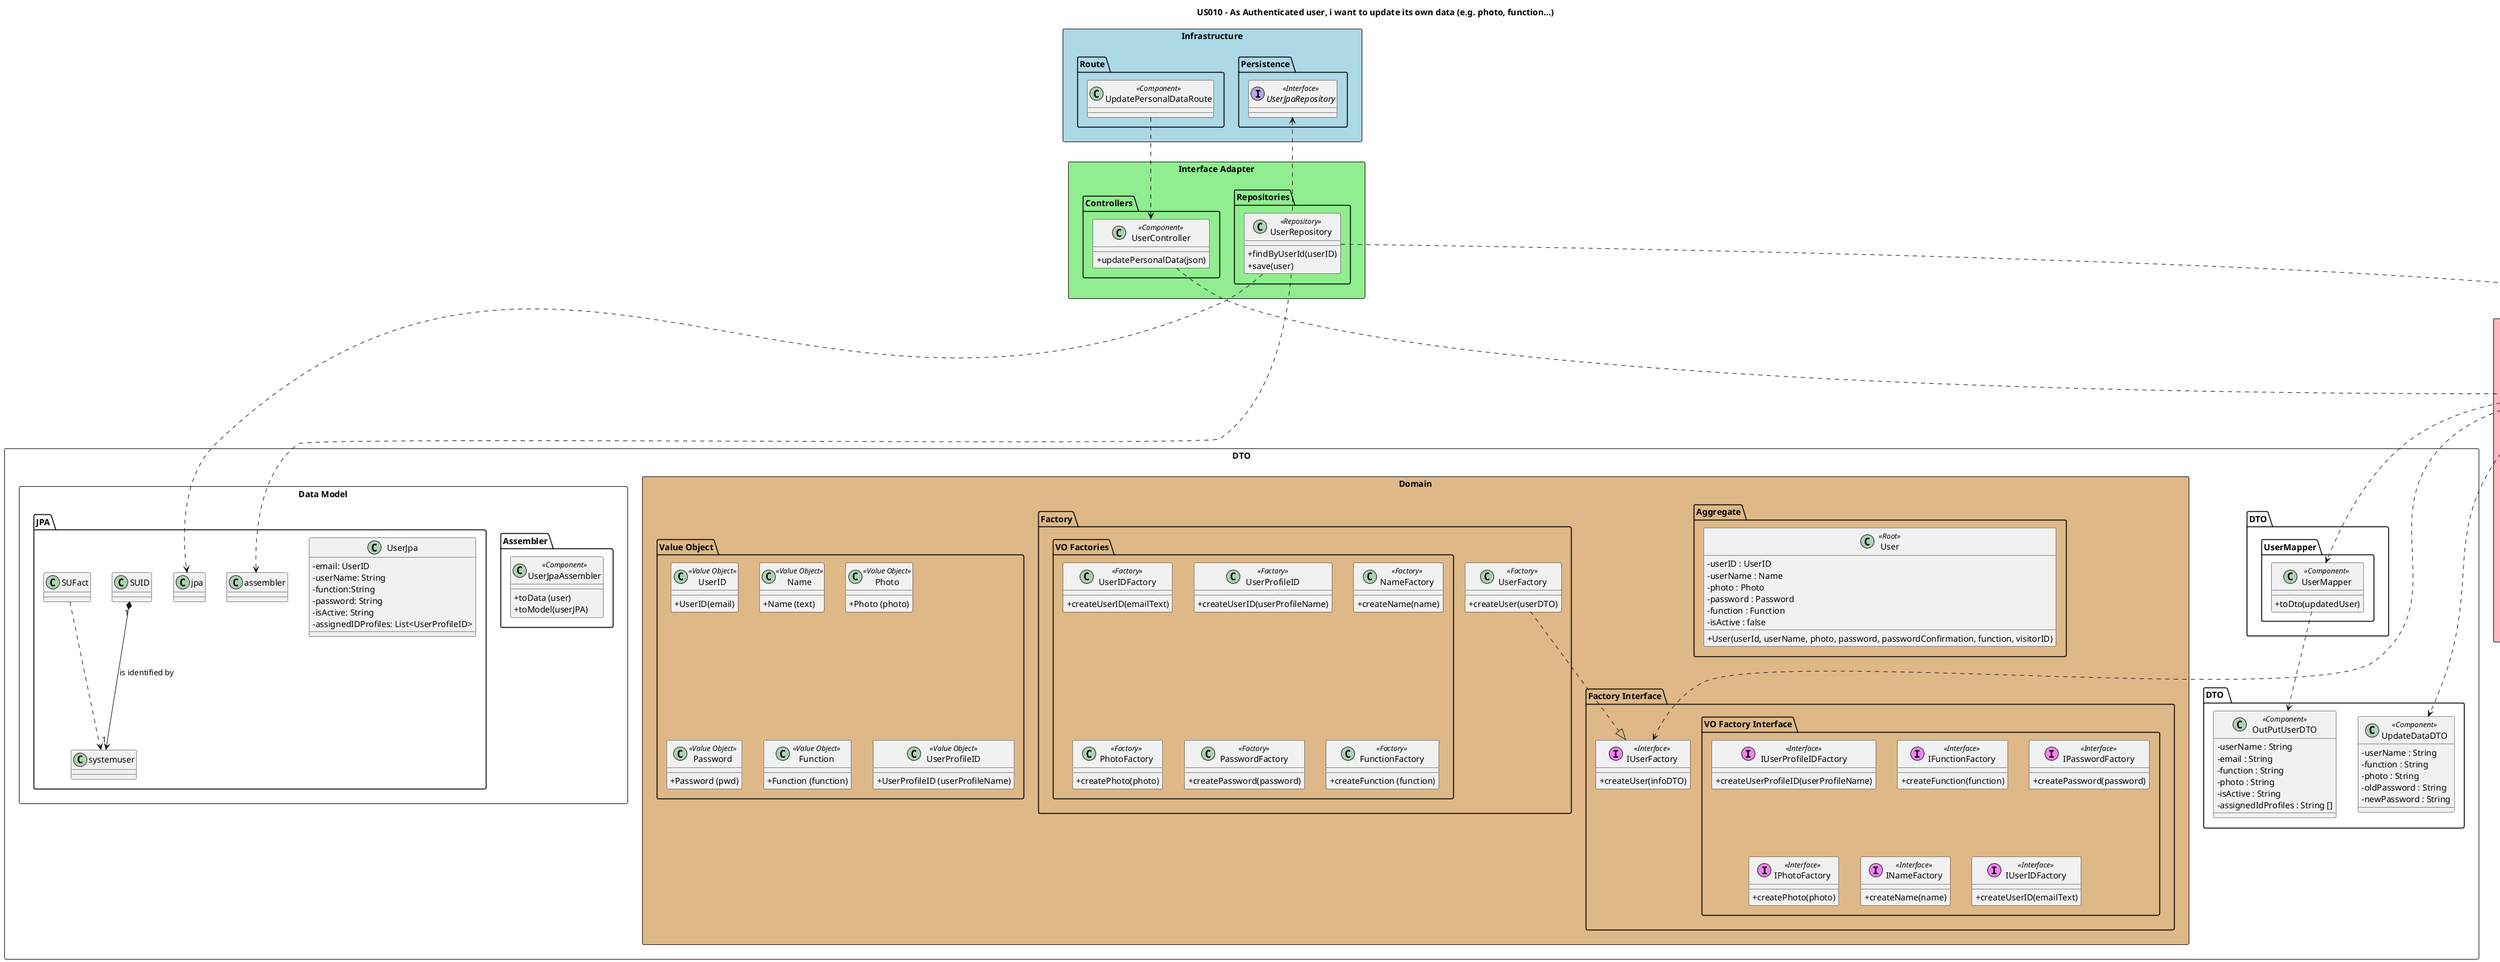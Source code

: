 @startuml
'https://plantuml.com/class-diagram

'hide circle
skinparam classAttributeIconSize 0

title US010 - As Authenticated user, i want to update its own data (e.g. photo, function...)

skinparam classAttributeIconSize 0

package "Infrastructure" <<Rectangle>> #lightblue  {
package "Route"{
class "UpdatePersonalDataRoute" as route << Component >>
}
package "Persistence"{
interface "UserJpaRepository" as iUserRepositoryJPA << Interface >>
}
}


package "Interface Adapter" <<Rectangle>> #lightgreen {
package "Controllers" <<Folder>>{
class "UserController" as controller << Component >> {
+updatePersonalData(json)
}
}
package "Repositories" {
class "UserRepository" as repository << Repository >> {
+ findByUserId(userID)
+ save(user)
}
}
}
package "Application Service API" <<Rectangle>> #lightpink{
package "App Service" <<Folder>>{
class "UserService" as service << Component >> {
+updatePersonalData(updateDataDTO)
}
}
package "IRepositories" <<Folder>>{
interface "IUserRepo" as interfaceSystemUserRepo << Interface >>{
+ findByUserId(userID)
+ save(user)
}
}
package IFactories {
 interface "IUserIDFactory" as IUSerFactory <<Factory Interface>> {
   +createUserID(id)
    }
 }
}
package "DTO" <<Rectangle>> {
package "DTO " <<Folder>>{
class "UpdateDataDTO" as dto << Component >> {
- userName : String
- function : String
- photo : String
- oldPassword : String
- newPassword : String
}
class "OutPutUserDTO" as outputUserDTO << Component >> {
- userName : String
- email : String
- function : String
- photo : String
- isActive : String
- assignedIdProfiles : String []
}
}
package "DTO" <<Folder>> {
package "UserMapper" <<Folder>>{
class "UserMapper" as mapper << Component >> {
+ toDto(updatedUser)
}
}
}

package "Domain" <<Rectangle>> #burlywood{

package "Aggregate" <<Folder>>{
class "User" as user << Root >> {
- userID : UserID
- userName : Name
- photo : Photo
- password : Password
- function : Function
- isActive : false
+ User(userId, userName, photo, password, passwordConfirmation, function, visitorID)
}
}

package "Factory" as factory <<Folder>>{

package "VO Factories" as vofac <<Folder>> {

    class "UserIDFactory" as useridfac <<Factory>> {
    +createUserID(emailText)
    }

    class "UserProfileID" as userprofilefac <<Factory>> {
    +createUserID(userProfileName)
        }

    class "NameFactory" as namefac <<Factory>> {
     +createName(name)
         }

    class "PhotoFactory" as photofac <<Factory>> {
    +createPhoto(photo)
             }

    class "PasswordFactory" as pwdfac <<Factory>> {
    +createPassword(password)
               }

     class "FunctionFactory" as functionfac <<Factory>> {
     +createFunction (function)
         }
    }
        class "UserFactory" as userfactory <<Factory>> {
    +createUser(userDTO)
    }

   }

   package "Factory Interface" as int <<Folder>> {
   package "VO Factory Interface" as factoryInterface <<Folder>>{

   class "IUserProfileIDFactory" as iUserProfileIDFactory <<(I, Violet) Interface>> {
        +createUserProfileID(userProfileName)
             }

   class "IFunctionFactory" as iFunctionFactory <<(I, Violet) Interface>> {
        +createFunction(function)
             }

   class "IPasswordFactory" as iPwdFactory <<(I, Violet) Interface>> {
        +createPassword(password)
             }

   class "IPhotoFactory" as iPhotoFactory <<(I, Violet) Interface>> {
        +createPhoto(photo)
             }

   class "INameFactory" as iNameFactory <<(I, Violet) Interface>> {
         +createName(name)
              }

   class "IUserIDFactory" as iUserIDFactory <<(I, Violet) Interface>> {
         +createUserID(emailText)
              }
         }
  class "IUserFactory" as iUserFactory <<(I, Violet) Interface>> {
            +createUser(infoDTO)
                 }
         }

package "Value Object" {
class "UserID" as VO <<Value Object>> {
+UserID(email)
}

class "Name" as VO1 <<Value Object>> {
+Name (text)
}

class "Photo" as VO2 <<Value Object>> {
+Photo (photo)
}

class "Password" as VO3 <<Value Object>> {
+Password (pwd)
}


class "Function" as VO4 <<Value Object>> {
+Function (function)
}

class "UserProfileID" as VO5 <<Value Object>> {
+UserProfileID (userProfileName)
}
}
}

package "Data Model" <<Rectangle>>{
package "Assembler" <<Folder>> {
        class "UserJpaAssembler" as assemblerjpa <<Component>> {
        +toData (user)
        +toModel(userJPA)
        }
     }
    package "JPA" <<Folder>> {
        class "UserJpa" as ujpa {
        -email: UserID
        -userName: String
        -function:String
        -password: String
        -isActive: String
        -assignedIDProfiles: List<UserProfileID>
        }

repository..up>iUserRepositoryJPA
route ..> controller
controller ..> service
service ..> dto
service ..> interfaceSystemUserRepo
repository ..|> interfaceSystemUserRepo
service ..> IUSerFactory
service ..> mapper
mapper ..> outputUserDTO

repository ..> jpa
repository ..> assembler
SUID "1"*-->"1" systemuser : is identified by
SUFact..>systemuser
userfactory ..|> iUserFactory
service ..down.> iUserFactory

@enduml
